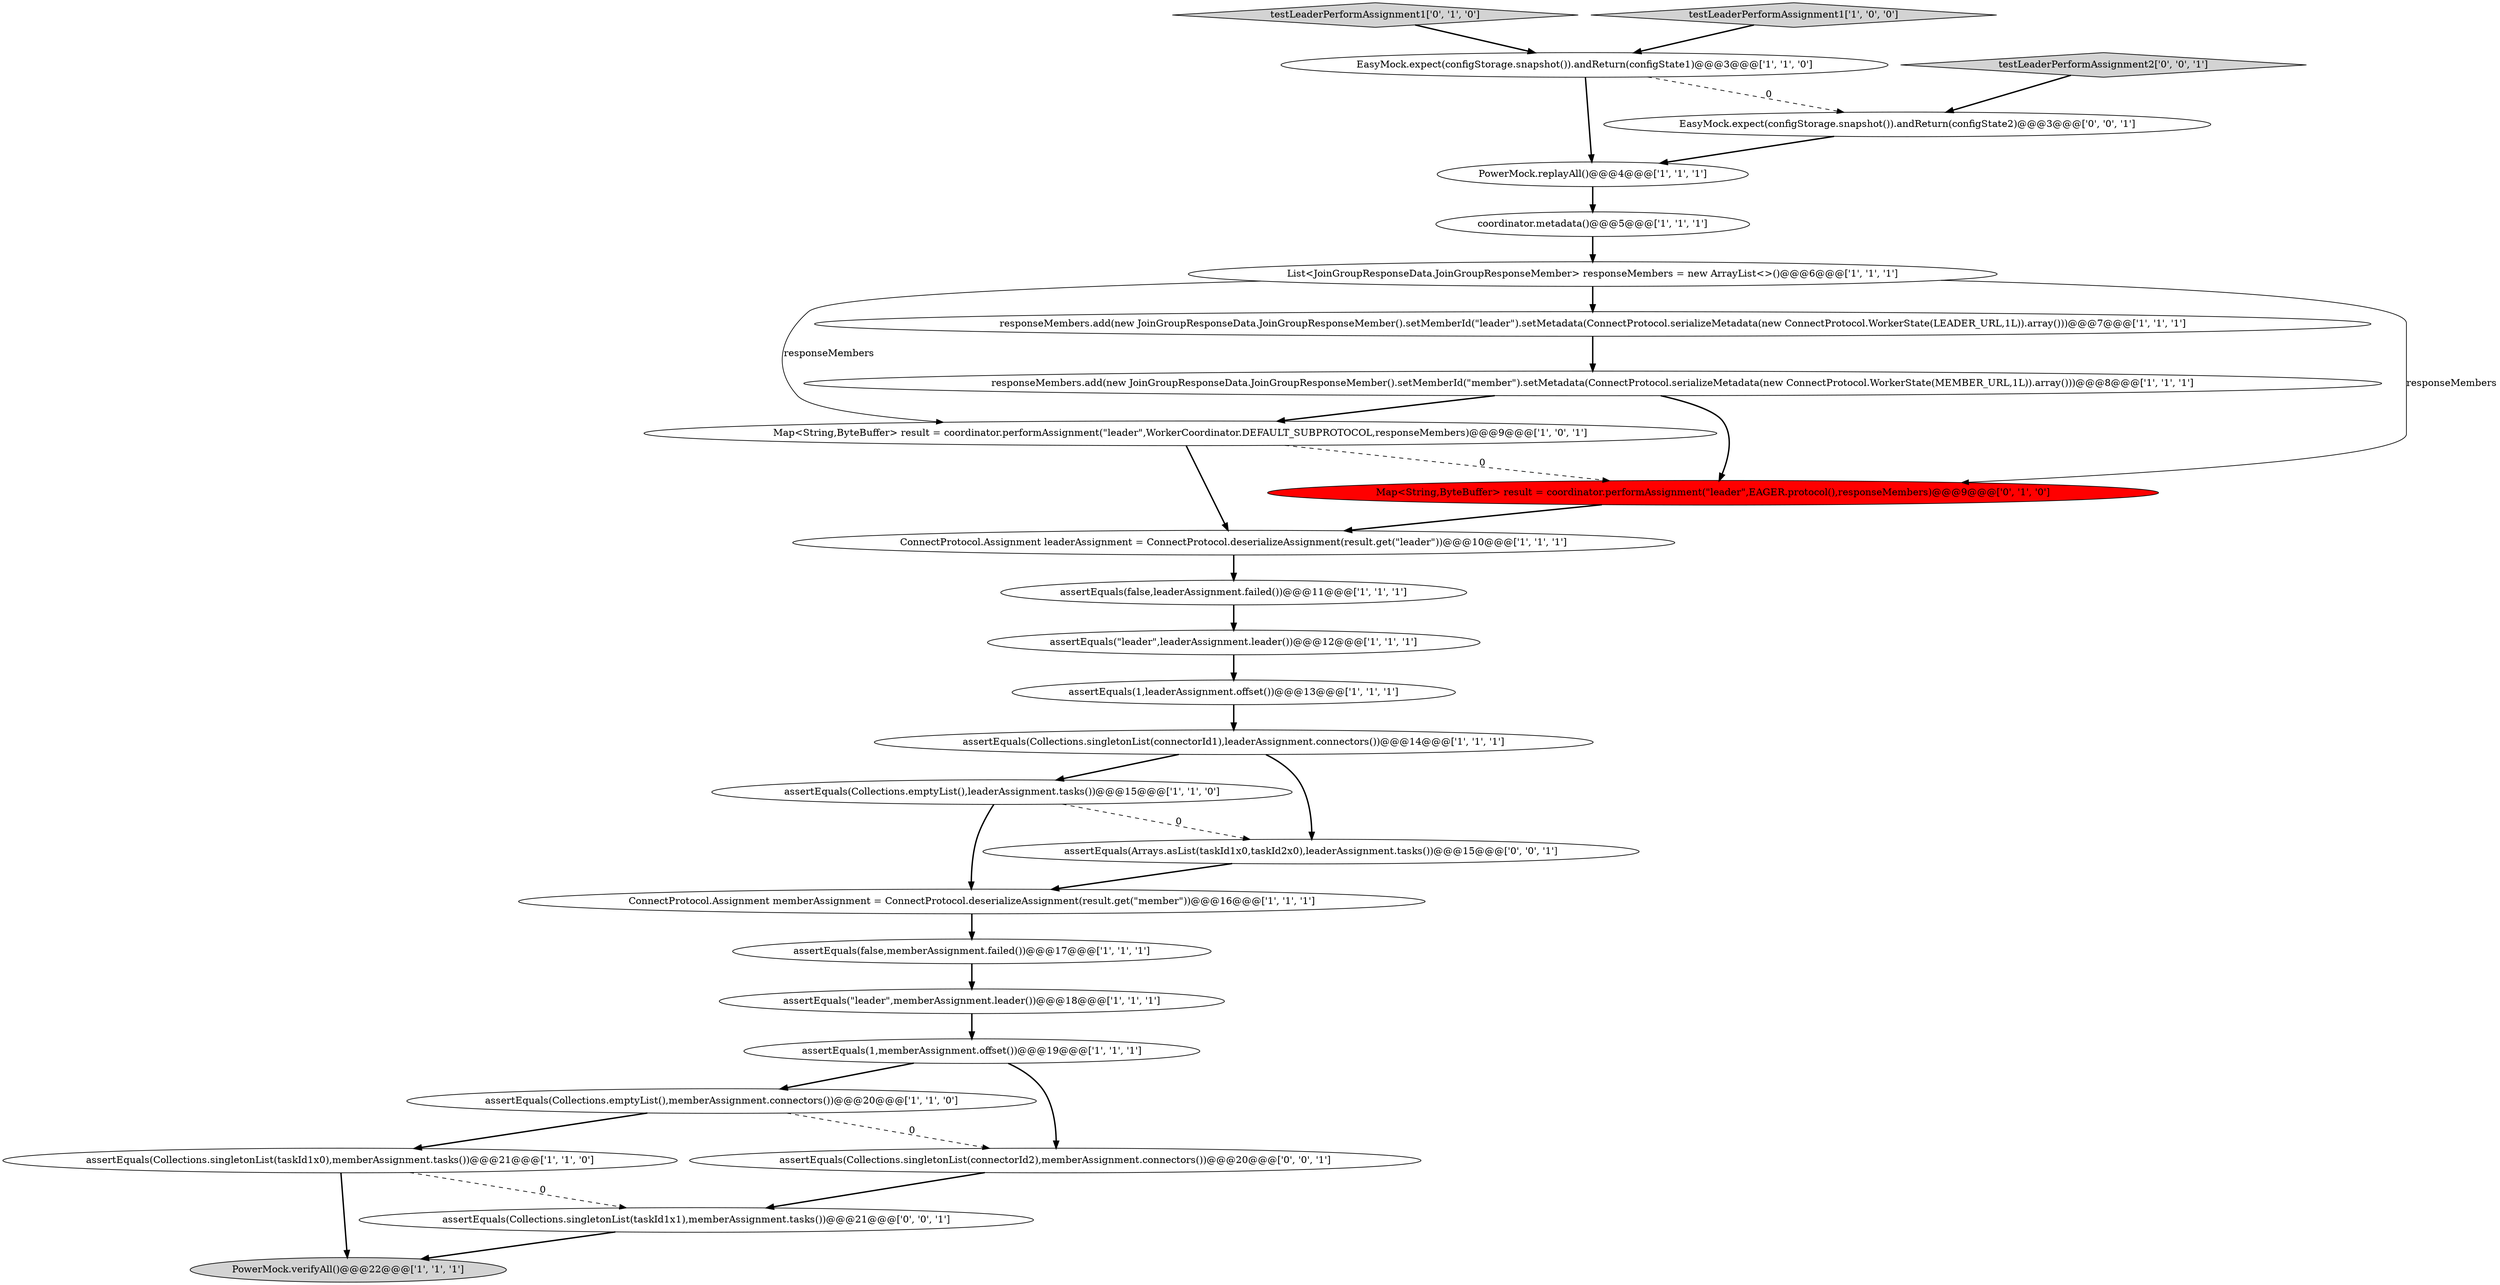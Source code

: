 digraph {
2 [style = filled, label = "Map<String,ByteBuffer> result = coordinator.performAssignment(\"leader\",WorkerCoordinator.DEFAULT_SUBPROTOCOL,responseMembers)@@@9@@@['1', '0', '1']", fillcolor = white, shape = ellipse image = "AAA0AAABBB1BBB"];
7 [style = filled, label = "assertEquals(\"leader\",memberAssignment.leader())@@@18@@@['1', '1', '1']", fillcolor = white, shape = ellipse image = "AAA0AAABBB1BBB"];
10 [style = filled, label = "ConnectProtocol.Assignment memberAssignment = ConnectProtocol.deserializeAssignment(result.get(\"member\"))@@@16@@@['1', '1', '1']", fillcolor = white, shape = ellipse image = "AAA0AAABBB1BBB"];
3 [style = filled, label = "assertEquals(1,leaderAssignment.offset())@@@13@@@['1', '1', '1']", fillcolor = white, shape = ellipse image = "AAA0AAABBB1BBB"];
15 [style = filled, label = "coordinator.metadata()@@@5@@@['1', '1', '1']", fillcolor = white, shape = ellipse image = "AAA0AAABBB1BBB"];
19 [style = filled, label = "EasyMock.expect(configStorage.snapshot()).andReturn(configState1)@@@3@@@['1', '1', '0']", fillcolor = white, shape = ellipse image = "AAA0AAABBB1BBB"];
17 [style = filled, label = "assertEquals(\"leader\",leaderAssignment.leader())@@@12@@@['1', '1', '1']", fillcolor = white, shape = ellipse image = "AAA0AAABBB1BBB"];
22 [style = filled, label = "Map<String,ByteBuffer> result = coordinator.performAssignment(\"leader\",EAGER.protocol(),responseMembers)@@@9@@@['0', '1', '0']", fillcolor = red, shape = ellipse image = "AAA1AAABBB2BBB"];
27 [style = filled, label = "EasyMock.expect(configStorage.snapshot()).andReturn(configState2)@@@3@@@['0', '0', '1']", fillcolor = white, shape = ellipse image = "AAA0AAABBB3BBB"];
14 [style = filled, label = "List<JoinGroupResponseData.JoinGroupResponseMember> responseMembers = new ArrayList<>()@@@6@@@['1', '1', '1']", fillcolor = white, shape = ellipse image = "AAA0AAABBB1BBB"];
24 [style = filled, label = "assertEquals(Collections.singletonList(taskId1x1),memberAssignment.tasks())@@@21@@@['0', '0', '1']", fillcolor = white, shape = ellipse image = "AAA0AAABBB3BBB"];
20 [style = filled, label = "assertEquals(false,leaderAssignment.failed())@@@11@@@['1', '1', '1']", fillcolor = white, shape = ellipse image = "AAA0AAABBB1BBB"];
6 [style = filled, label = "responseMembers.add(new JoinGroupResponseData.JoinGroupResponseMember().setMemberId(\"member\").setMetadata(ConnectProtocol.serializeMetadata(new ConnectProtocol.WorkerState(MEMBER_URL,1L)).array()))@@@8@@@['1', '1', '1']", fillcolor = white, shape = ellipse image = "AAA0AAABBB1BBB"];
13 [style = filled, label = "assertEquals(1,memberAssignment.offset())@@@19@@@['1', '1', '1']", fillcolor = white, shape = ellipse image = "AAA0AAABBB1BBB"];
21 [style = filled, label = "testLeaderPerformAssignment1['0', '1', '0']", fillcolor = lightgray, shape = diamond image = "AAA0AAABBB2BBB"];
11 [style = filled, label = "assertEquals(false,memberAssignment.failed())@@@17@@@['1', '1', '1']", fillcolor = white, shape = ellipse image = "AAA0AAABBB1BBB"];
4 [style = filled, label = "assertEquals(Collections.singletonList(taskId1x0),memberAssignment.tasks())@@@21@@@['1', '1', '0']", fillcolor = white, shape = ellipse image = "AAA0AAABBB1BBB"];
9 [style = filled, label = "assertEquals(Collections.emptyList(),leaderAssignment.tasks())@@@15@@@['1', '1', '0']", fillcolor = white, shape = ellipse image = "AAA0AAABBB1BBB"];
26 [style = filled, label = "assertEquals(Arrays.asList(taskId1x0,taskId2x0),leaderAssignment.tasks())@@@15@@@['0', '0', '1']", fillcolor = white, shape = ellipse image = "AAA0AAABBB3BBB"];
16 [style = filled, label = "ConnectProtocol.Assignment leaderAssignment = ConnectProtocol.deserializeAssignment(result.get(\"leader\"))@@@10@@@['1', '1', '1']", fillcolor = white, shape = ellipse image = "AAA0AAABBB1BBB"];
5 [style = filled, label = "PowerMock.verifyAll()@@@22@@@['1', '1', '1']", fillcolor = lightgray, shape = ellipse image = "AAA0AAABBB1BBB"];
0 [style = filled, label = "PowerMock.replayAll()@@@4@@@['1', '1', '1']", fillcolor = white, shape = ellipse image = "AAA0AAABBB1BBB"];
12 [style = filled, label = "testLeaderPerformAssignment1['1', '0', '0']", fillcolor = lightgray, shape = diamond image = "AAA0AAABBB1BBB"];
23 [style = filled, label = "assertEquals(Collections.singletonList(connectorId2),memberAssignment.connectors())@@@20@@@['0', '0', '1']", fillcolor = white, shape = ellipse image = "AAA0AAABBB3BBB"];
18 [style = filled, label = "assertEquals(Collections.singletonList(connectorId1),leaderAssignment.connectors())@@@14@@@['1', '1', '1']", fillcolor = white, shape = ellipse image = "AAA0AAABBB1BBB"];
1 [style = filled, label = "responseMembers.add(new JoinGroupResponseData.JoinGroupResponseMember().setMemberId(\"leader\").setMetadata(ConnectProtocol.serializeMetadata(new ConnectProtocol.WorkerState(LEADER_URL,1L)).array()))@@@7@@@['1', '1', '1']", fillcolor = white, shape = ellipse image = "AAA0AAABBB1BBB"];
8 [style = filled, label = "assertEquals(Collections.emptyList(),memberAssignment.connectors())@@@20@@@['1', '1', '0']", fillcolor = white, shape = ellipse image = "AAA0AAABBB1BBB"];
25 [style = filled, label = "testLeaderPerformAssignment2['0', '0', '1']", fillcolor = lightgray, shape = diamond image = "AAA0AAABBB3BBB"];
7->13 [style = bold, label=""];
19->27 [style = dashed, label="0"];
14->2 [style = solid, label="responseMembers"];
20->17 [style = bold, label=""];
15->14 [style = bold, label=""];
21->19 [style = bold, label=""];
27->0 [style = bold, label=""];
26->10 [style = bold, label=""];
6->22 [style = bold, label=""];
22->16 [style = bold, label=""];
18->26 [style = bold, label=""];
9->10 [style = bold, label=""];
0->15 [style = bold, label=""];
14->1 [style = bold, label=""];
19->0 [style = bold, label=""];
24->5 [style = bold, label=""];
14->22 [style = solid, label="responseMembers"];
3->18 [style = bold, label=""];
6->2 [style = bold, label=""];
25->27 [style = bold, label=""];
23->24 [style = bold, label=""];
1->6 [style = bold, label=""];
9->26 [style = dashed, label="0"];
18->9 [style = bold, label=""];
13->23 [style = bold, label=""];
17->3 [style = bold, label=""];
8->4 [style = bold, label=""];
4->24 [style = dashed, label="0"];
13->8 [style = bold, label=""];
12->19 [style = bold, label=""];
16->20 [style = bold, label=""];
2->22 [style = dashed, label="0"];
4->5 [style = bold, label=""];
11->7 [style = bold, label=""];
8->23 [style = dashed, label="0"];
10->11 [style = bold, label=""];
2->16 [style = bold, label=""];
}
